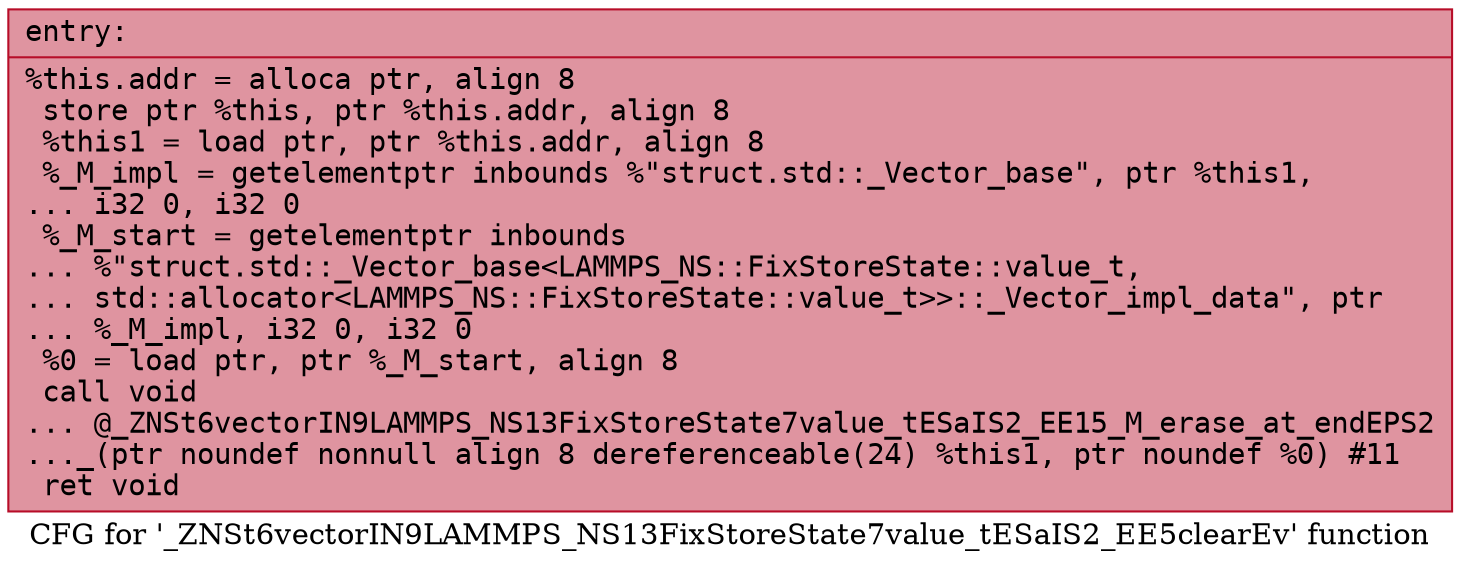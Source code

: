 digraph "CFG for '_ZNSt6vectorIN9LAMMPS_NS13FixStoreState7value_tESaIS2_EE5clearEv' function" {
	label="CFG for '_ZNSt6vectorIN9LAMMPS_NS13FixStoreState7value_tESaIS2_EE5clearEv' function";

	Node0x55b5649027e0 [shape=record,color="#b70d28ff", style=filled, fillcolor="#b70d2870" fontname="Courier",label="{entry:\l|  %this.addr = alloca ptr, align 8\l  store ptr %this, ptr %this.addr, align 8\l  %this1 = load ptr, ptr %this.addr, align 8\l  %_M_impl = getelementptr inbounds %\"struct.std::_Vector_base\", ptr %this1,\l... i32 0, i32 0\l  %_M_start = getelementptr inbounds\l... %\"struct.std::_Vector_base\<LAMMPS_NS::FixStoreState::value_t,\l... std::allocator\<LAMMPS_NS::FixStoreState::value_t\>\>::_Vector_impl_data\", ptr\l... %_M_impl, i32 0, i32 0\l  %0 = load ptr, ptr %_M_start, align 8\l  call void\l... @_ZNSt6vectorIN9LAMMPS_NS13FixStoreState7value_tESaIS2_EE15_M_erase_at_endEPS2\l..._(ptr noundef nonnull align 8 dereferenceable(24) %this1, ptr noundef %0) #11\l  ret void\l}"];
}
